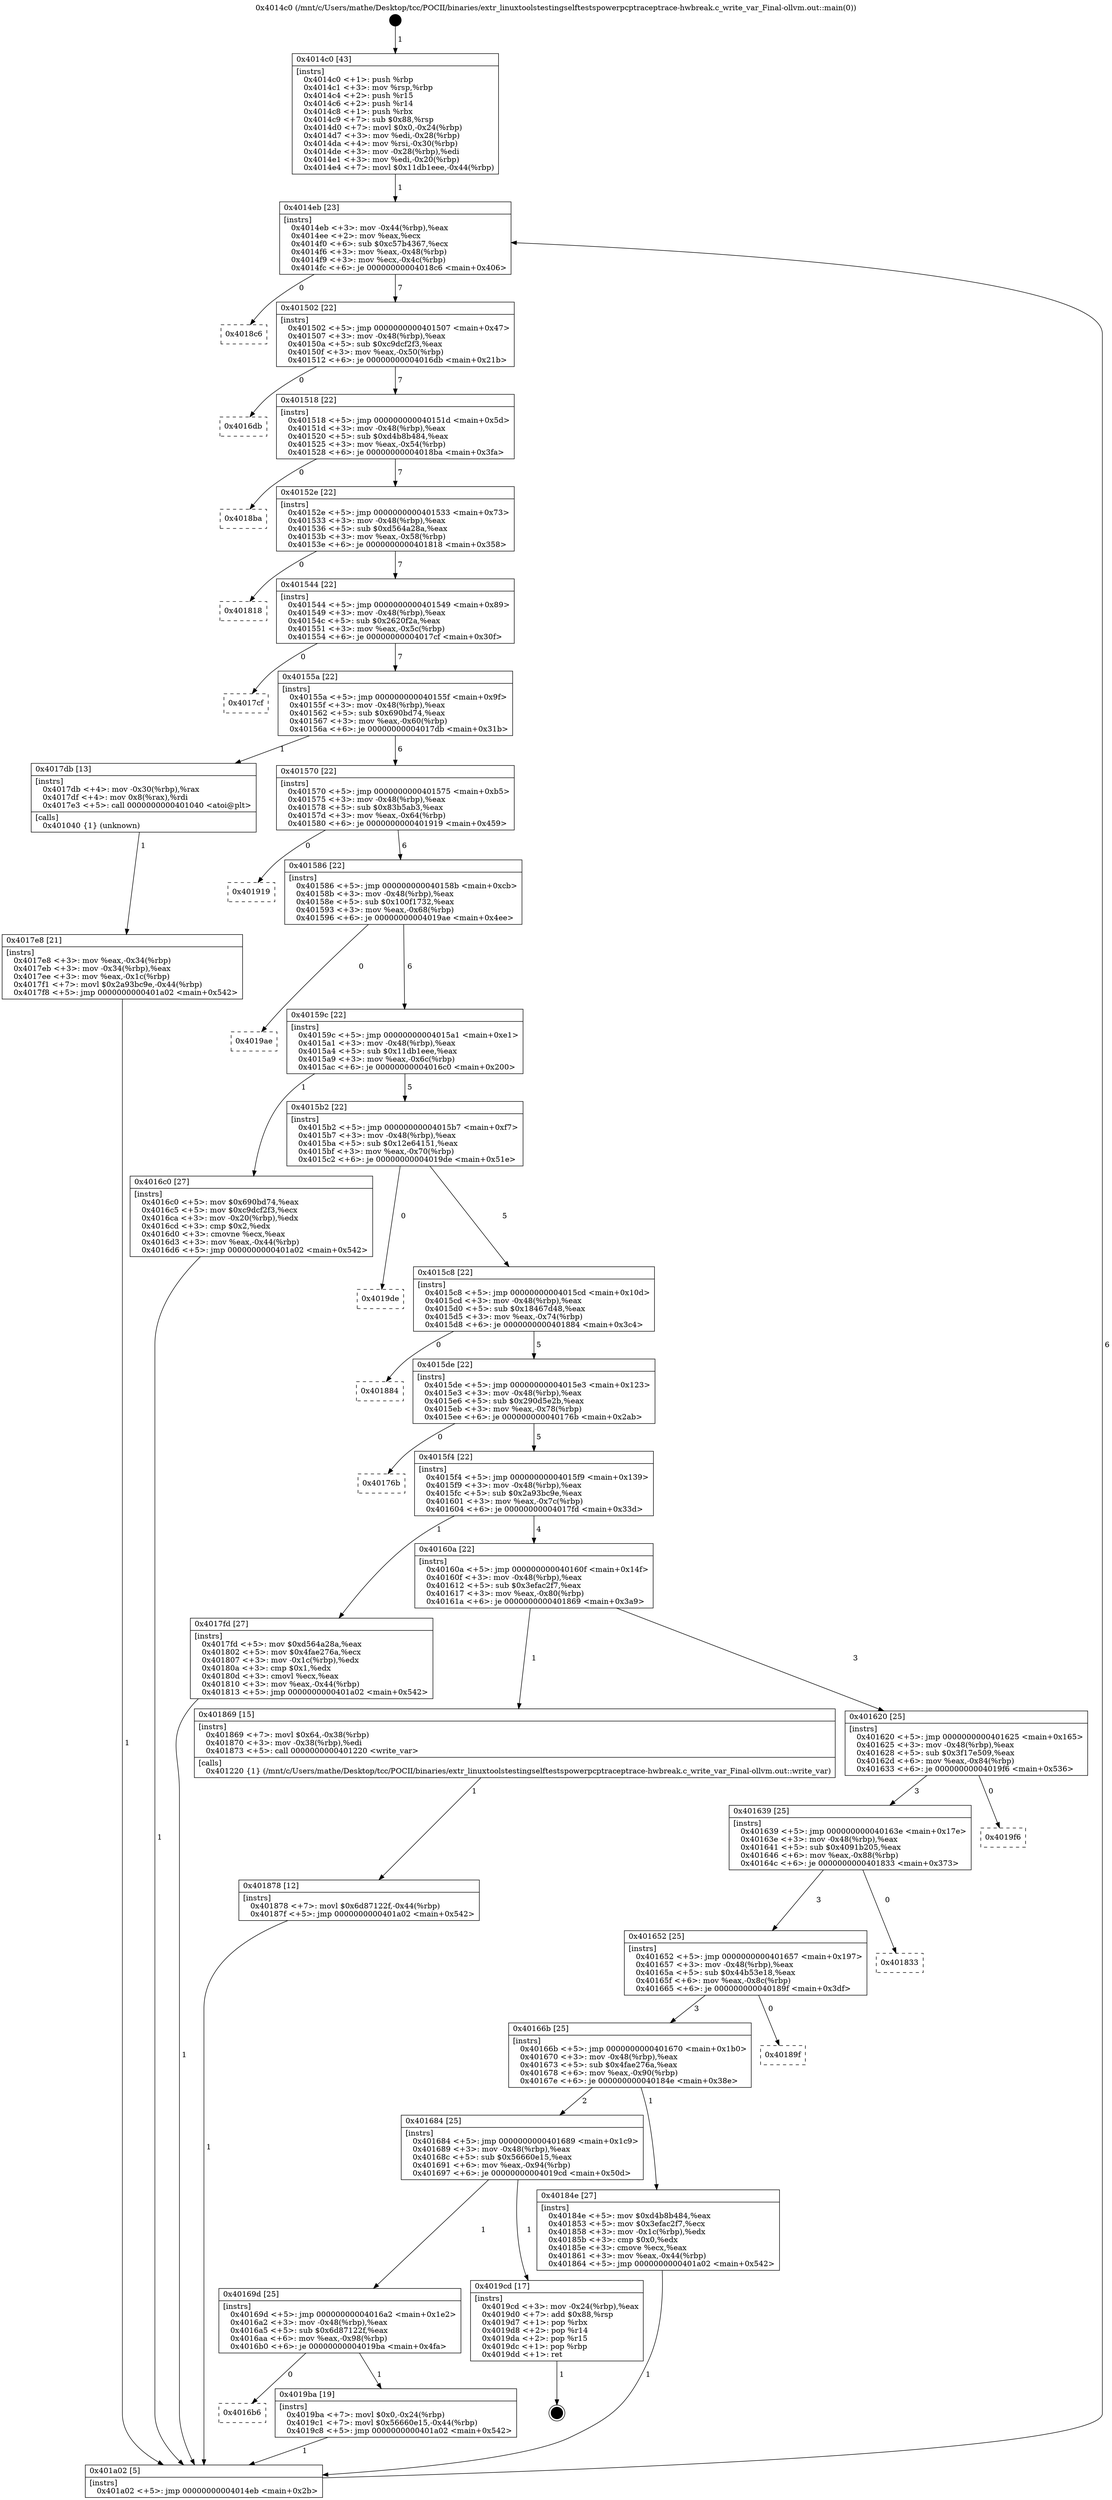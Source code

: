 digraph "0x4014c0" {
  label = "0x4014c0 (/mnt/c/Users/mathe/Desktop/tcc/POCII/binaries/extr_linuxtoolstestingselftestspowerpcptraceptrace-hwbreak.c_write_var_Final-ollvm.out::main(0))"
  labelloc = "t"
  node[shape=record]

  Entry [label="",width=0.3,height=0.3,shape=circle,fillcolor=black,style=filled]
  "0x4014eb" [label="{
     0x4014eb [23]\l
     | [instrs]\l
     &nbsp;&nbsp;0x4014eb \<+3\>: mov -0x44(%rbp),%eax\l
     &nbsp;&nbsp;0x4014ee \<+2\>: mov %eax,%ecx\l
     &nbsp;&nbsp;0x4014f0 \<+6\>: sub $0xc57b4367,%ecx\l
     &nbsp;&nbsp;0x4014f6 \<+3\>: mov %eax,-0x48(%rbp)\l
     &nbsp;&nbsp;0x4014f9 \<+3\>: mov %ecx,-0x4c(%rbp)\l
     &nbsp;&nbsp;0x4014fc \<+6\>: je 00000000004018c6 \<main+0x406\>\l
  }"]
  "0x4018c6" [label="{
     0x4018c6\l
  }", style=dashed]
  "0x401502" [label="{
     0x401502 [22]\l
     | [instrs]\l
     &nbsp;&nbsp;0x401502 \<+5\>: jmp 0000000000401507 \<main+0x47\>\l
     &nbsp;&nbsp;0x401507 \<+3\>: mov -0x48(%rbp),%eax\l
     &nbsp;&nbsp;0x40150a \<+5\>: sub $0xc9dcf2f3,%eax\l
     &nbsp;&nbsp;0x40150f \<+3\>: mov %eax,-0x50(%rbp)\l
     &nbsp;&nbsp;0x401512 \<+6\>: je 00000000004016db \<main+0x21b\>\l
  }"]
  Exit [label="",width=0.3,height=0.3,shape=circle,fillcolor=black,style=filled,peripheries=2]
  "0x4016db" [label="{
     0x4016db\l
  }", style=dashed]
  "0x401518" [label="{
     0x401518 [22]\l
     | [instrs]\l
     &nbsp;&nbsp;0x401518 \<+5\>: jmp 000000000040151d \<main+0x5d\>\l
     &nbsp;&nbsp;0x40151d \<+3\>: mov -0x48(%rbp),%eax\l
     &nbsp;&nbsp;0x401520 \<+5\>: sub $0xd4b8b484,%eax\l
     &nbsp;&nbsp;0x401525 \<+3\>: mov %eax,-0x54(%rbp)\l
     &nbsp;&nbsp;0x401528 \<+6\>: je 00000000004018ba \<main+0x3fa\>\l
  }"]
  "0x4016b6" [label="{
     0x4016b6\l
  }", style=dashed]
  "0x4018ba" [label="{
     0x4018ba\l
  }", style=dashed]
  "0x40152e" [label="{
     0x40152e [22]\l
     | [instrs]\l
     &nbsp;&nbsp;0x40152e \<+5\>: jmp 0000000000401533 \<main+0x73\>\l
     &nbsp;&nbsp;0x401533 \<+3\>: mov -0x48(%rbp),%eax\l
     &nbsp;&nbsp;0x401536 \<+5\>: sub $0xd564a28a,%eax\l
     &nbsp;&nbsp;0x40153b \<+3\>: mov %eax,-0x58(%rbp)\l
     &nbsp;&nbsp;0x40153e \<+6\>: je 0000000000401818 \<main+0x358\>\l
  }"]
  "0x4019ba" [label="{
     0x4019ba [19]\l
     | [instrs]\l
     &nbsp;&nbsp;0x4019ba \<+7\>: movl $0x0,-0x24(%rbp)\l
     &nbsp;&nbsp;0x4019c1 \<+7\>: movl $0x56660e15,-0x44(%rbp)\l
     &nbsp;&nbsp;0x4019c8 \<+5\>: jmp 0000000000401a02 \<main+0x542\>\l
  }"]
  "0x401818" [label="{
     0x401818\l
  }", style=dashed]
  "0x401544" [label="{
     0x401544 [22]\l
     | [instrs]\l
     &nbsp;&nbsp;0x401544 \<+5\>: jmp 0000000000401549 \<main+0x89\>\l
     &nbsp;&nbsp;0x401549 \<+3\>: mov -0x48(%rbp),%eax\l
     &nbsp;&nbsp;0x40154c \<+5\>: sub $0x2620f2a,%eax\l
     &nbsp;&nbsp;0x401551 \<+3\>: mov %eax,-0x5c(%rbp)\l
     &nbsp;&nbsp;0x401554 \<+6\>: je 00000000004017cf \<main+0x30f\>\l
  }"]
  "0x40169d" [label="{
     0x40169d [25]\l
     | [instrs]\l
     &nbsp;&nbsp;0x40169d \<+5\>: jmp 00000000004016a2 \<main+0x1e2\>\l
     &nbsp;&nbsp;0x4016a2 \<+3\>: mov -0x48(%rbp),%eax\l
     &nbsp;&nbsp;0x4016a5 \<+5\>: sub $0x6d87122f,%eax\l
     &nbsp;&nbsp;0x4016aa \<+6\>: mov %eax,-0x98(%rbp)\l
     &nbsp;&nbsp;0x4016b0 \<+6\>: je 00000000004019ba \<main+0x4fa\>\l
  }"]
  "0x4017cf" [label="{
     0x4017cf\l
  }", style=dashed]
  "0x40155a" [label="{
     0x40155a [22]\l
     | [instrs]\l
     &nbsp;&nbsp;0x40155a \<+5\>: jmp 000000000040155f \<main+0x9f\>\l
     &nbsp;&nbsp;0x40155f \<+3\>: mov -0x48(%rbp),%eax\l
     &nbsp;&nbsp;0x401562 \<+5\>: sub $0x690bd74,%eax\l
     &nbsp;&nbsp;0x401567 \<+3\>: mov %eax,-0x60(%rbp)\l
     &nbsp;&nbsp;0x40156a \<+6\>: je 00000000004017db \<main+0x31b\>\l
  }"]
  "0x4019cd" [label="{
     0x4019cd [17]\l
     | [instrs]\l
     &nbsp;&nbsp;0x4019cd \<+3\>: mov -0x24(%rbp),%eax\l
     &nbsp;&nbsp;0x4019d0 \<+7\>: add $0x88,%rsp\l
     &nbsp;&nbsp;0x4019d7 \<+1\>: pop %rbx\l
     &nbsp;&nbsp;0x4019d8 \<+2\>: pop %r14\l
     &nbsp;&nbsp;0x4019da \<+2\>: pop %r15\l
     &nbsp;&nbsp;0x4019dc \<+1\>: pop %rbp\l
     &nbsp;&nbsp;0x4019dd \<+1\>: ret\l
  }"]
  "0x4017db" [label="{
     0x4017db [13]\l
     | [instrs]\l
     &nbsp;&nbsp;0x4017db \<+4\>: mov -0x30(%rbp),%rax\l
     &nbsp;&nbsp;0x4017df \<+4\>: mov 0x8(%rax),%rdi\l
     &nbsp;&nbsp;0x4017e3 \<+5\>: call 0000000000401040 \<atoi@plt\>\l
     | [calls]\l
     &nbsp;&nbsp;0x401040 \{1\} (unknown)\l
  }"]
  "0x401570" [label="{
     0x401570 [22]\l
     | [instrs]\l
     &nbsp;&nbsp;0x401570 \<+5\>: jmp 0000000000401575 \<main+0xb5\>\l
     &nbsp;&nbsp;0x401575 \<+3\>: mov -0x48(%rbp),%eax\l
     &nbsp;&nbsp;0x401578 \<+5\>: sub $0x83b5ab3,%eax\l
     &nbsp;&nbsp;0x40157d \<+3\>: mov %eax,-0x64(%rbp)\l
     &nbsp;&nbsp;0x401580 \<+6\>: je 0000000000401919 \<main+0x459\>\l
  }"]
  "0x401878" [label="{
     0x401878 [12]\l
     | [instrs]\l
     &nbsp;&nbsp;0x401878 \<+7\>: movl $0x6d87122f,-0x44(%rbp)\l
     &nbsp;&nbsp;0x40187f \<+5\>: jmp 0000000000401a02 \<main+0x542\>\l
  }"]
  "0x401919" [label="{
     0x401919\l
  }", style=dashed]
  "0x401586" [label="{
     0x401586 [22]\l
     | [instrs]\l
     &nbsp;&nbsp;0x401586 \<+5\>: jmp 000000000040158b \<main+0xcb\>\l
     &nbsp;&nbsp;0x40158b \<+3\>: mov -0x48(%rbp),%eax\l
     &nbsp;&nbsp;0x40158e \<+5\>: sub $0x100f1732,%eax\l
     &nbsp;&nbsp;0x401593 \<+3\>: mov %eax,-0x68(%rbp)\l
     &nbsp;&nbsp;0x401596 \<+6\>: je 00000000004019ae \<main+0x4ee\>\l
  }"]
  "0x401684" [label="{
     0x401684 [25]\l
     | [instrs]\l
     &nbsp;&nbsp;0x401684 \<+5\>: jmp 0000000000401689 \<main+0x1c9\>\l
     &nbsp;&nbsp;0x401689 \<+3\>: mov -0x48(%rbp),%eax\l
     &nbsp;&nbsp;0x40168c \<+5\>: sub $0x56660e15,%eax\l
     &nbsp;&nbsp;0x401691 \<+6\>: mov %eax,-0x94(%rbp)\l
     &nbsp;&nbsp;0x401697 \<+6\>: je 00000000004019cd \<main+0x50d\>\l
  }"]
  "0x4019ae" [label="{
     0x4019ae\l
  }", style=dashed]
  "0x40159c" [label="{
     0x40159c [22]\l
     | [instrs]\l
     &nbsp;&nbsp;0x40159c \<+5\>: jmp 00000000004015a1 \<main+0xe1\>\l
     &nbsp;&nbsp;0x4015a1 \<+3\>: mov -0x48(%rbp),%eax\l
     &nbsp;&nbsp;0x4015a4 \<+5\>: sub $0x11db1eee,%eax\l
     &nbsp;&nbsp;0x4015a9 \<+3\>: mov %eax,-0x6c(%rbp)\l
     &nbsp;&nbsp;0x4015ac \<+6\>: je 00000000004016c0 \<main+0x200\>\l
  }"]
  "0x40184e" [label="{
     0x40184e [27]\l
     | [instrs]\l
     &nbsp;&nbsp;0x40184e \<+5\>: mov $0xd4b8b484,%eax\l
     &nbsp;&nbsp;0x401853 \<+5\>: mov $0x3efac2f7,%ecx\l
     &nbsp;&nbsp;0x401858 \<+3\>: mov -0x1c(%rbp),%edx\l
     &nbsp;&nbsp;0x40185b \<+3\>: cmp $0x0,%edx\l
     &nbsp;&nbsp;0x40185e \<+3\>: cmove %ecx,%eax\l
     &nbsp;&nbsp;0x401861 \<+3\>: mov %eax,-0x44(%rbp)\l
     &nbsp;&nbsp;0x401864 \<+5\>: jmp 0000000000401a02 \<main+0x542\>\l
  }"]
  "0x4016c0" [label="{
     0x4016c0 [27]\l
     | [instrs]\l
     &nbsp;&nbsp;0x4016c0 \<+5\>: mov $0x690bd74,%eax\l
     &nbsp;&nbsp;0x4016c5 \<+5\>: mov $0xc9dcf2f3,%ecx\l
     &nbsp;&nbsp;0x4016ca \<+3\>: mov -0x20(%rbp),%edx\l
     &nbsp;&nbsp;0x4016cd \<+3\>: cmp $0x2,%edx\l
     &nbsp;&nbsp;0x4016d0 \<+3\>: cmovne %ecx,%eax\l
     &nbsp;&nbsp;0x4016d3 \<+3\>: mov %eax,-0x44(%rbp)\l
     &nbsp;&nbsp;0x4016d6 \<+5\>: jmp 0000000000401a02 \<main+0x542\>\l
  }"]
  "0x4015b2" [label="{
     0x4015b2 [22]\l
     | [instrs]\l
     &nbsp;&nbsp;0x4015b2 \<+5\>: jmp 00000000004015b7 \<main+0xf7\>\l
     &nbsp;&nbsp;0x4015b7 \<+3\>: mov -0x48(%rbp),%eax\l
     &nbsp;&nbsp;0x4015ba \<+5\>: sub $0x12e64151,%eax\l
     &nbsp;&nbsp;0x4015bf \<+3\>: mov %eax,-0x70(%rbp)\l
     &nbsp;&nbsp;0x4015c2 \<+6\>: je 00000000004019de \<main+0x51e\>\l
  }"]
  "0x401a02" [label="{
     0x401a02 [5]\l
     | [instrs]\l
     &nbsp;&nbsp;0x401a02 \<+5\>: jmp 00000000004014eb \<main+0x2b\>\l
  }"]
  "0x4014c0" [label="{
     0x4014c0 [43]\l
     | [instrs]\l
     &nbsp;&nbsp;0x4014c0 \<+1\>: push %rbp\l
     &nbsp;&nbsp;0x4014c1 \<+3\>: mov %rsp,%rbp\l
     &nbsp;&nbsp;0x4014c4 \<+2\>: push %r15\l
     &nbsp;&nbsp;0x4014c6 \<+2\>: push %r14\l
     &nbsp;&nbsp;0x4014c8 \<+1\>: push %rbx\l
     &nbsp;&nbsp;0x4014c9 \<+7\>: sub $0x88,%rsp\l
     &nbsp;&nbsp;0x4014d0 \<+7\>: movl $0x0,-0x24(%rbp)\l
     &nbsp;&nbsp;0x4014d7 \<+3\>: mov %edi,-0x28(%rbp)\l
     &nbsp;&nbsp;0x4014da \<+4\>: mov %rsi,-0x30(%rbp)\l
     &nbsp;&nbsp;0x4014de \<+3\>: mov -0x28(%rbp),%edi\l
     &nbsp;&nbsp;0x4014e1 \<+3\>: mov %edi,-0x20(%rbp)\l
     &nbsp;&nbsp;0x4014e4 \<+7\>: movl $0x11db1eee,-0x44(%rbp)\l
  }"]
  "0x4017e8" [label="{
     0x4017e8 [21]\l
     | [instrs]\l
     &nbsp;&nbsp;0x4017e8 \<+3\>: mov %eax,-0x34(%rbp)\l
     &nbsp;&nbsp;0x4017eb \<+3\>: mov -0x34(%rbp),%eax\l
     &nbsp;&nbsp;0x4017ee \<+3\>: mov %eax,-0x1c(%rbp)\l
     &nbsp;&nbsp;0x4017f1 \<+7\>: movl $0x2a93bc9e,-0x44(%rbp)\l
     &nbsp;&nbsp;0x4017f8 \<+5\>: jmp 0000000000401a02 \<main+0x542\>\l
  }"]
  "0x40166b" [label="{
     0x40166b [25]\l
     | [instrs]\l
     &nbsp;&nbsp;0x40166b \<+5\>: jmp 0000000000401670 \<main+0x1b0\>\l
     &nbsp;&nbsp;0x401670 \<+3\>: mov -0x48(%rbp),%eax\l
     &nbsp;&nbsp;0x401673 \<+5\>: sub $0x4fae276a,%eax\l
     &nbsp;&nbsp;0x401678 \<+6\>: mov %eax,-0x90(%rbp)\l
     &nbsp;&nbsp;0x40167e \<+6\>: je 000000000040184e \<main+0x38e\>\l
  }"]
  "0x4019de" [label="{
     0x4019de\l
  }", style=dashed]
  "0x4015c8" [label="{
     0x4015c8 [22]\l
     | [instrs]\l
     &nbsp;&nbsp;0x4015c8 \<+5\>: jmp 00000000004015cd \<main+0x10d\>\l
     &nbsp;&nbsp;0x4015cd \<+3\>: mov -0x48(%rbp),%eax\l
     &nbsp;&nbsp;0x4015d0 \<+5\>: sub $0x18467d48,%eax\l
     &nbsp;&nbsp;0x4015d5 \<+3\>: mov %eax,-0x74(%rbp)\l
     &nbsp;&nbsp;0x4015d8 \<+6\>: je 0000000000401884 \<main+0x3c4\>\l
  }"]
  "0x40189f" [label="{
     0x40189f\l
  }", style=dashed]
  "0x401884" [label="{
     0x401884\l
  }", style=dashed]
  "0x4015de" [label="{
     0x4015de [22]\l
     | [instrs]\l
     &nbsp;&nbsp;0x4015de \<+5\>: jmp 00000000004015e3 \<main+0x123\>\l
     &nbsp;&nbsp;0x4015e3 \<+3\>: mov -0x48(%rbp),%eax\l
     &nbsp;&nbsp;0x4015e6 \<+5\>: sub $0x290d5e2b,%eax\l
     &nbsp;&nbsp;0x4015eb \<+3\>: mov %eax,-0x78(%rbp)\l
     &nbsp;&nbsp;0x4015ee \<+6\>: je 000000000040176b \<main+0x2ab\>\l
  }"]
  "0x401652" [label="{
     0x401652 [25]\l
     | [instrs]\l
     &nbsp;&nbsp;0x401652 \<+5\>: jmp 0000000000401657 \<main+0x197\>\l
     &nbsp;&nbsp;0x401657 \<+3\>: mov -0x48(%rbp),%eax\l
     &nbsp;&nbsp;0x40165a \<+5\>: sub $0x44b53e18,%eax\l
     &nbsp;&nbsp;0x40165f \<+6\>: mov %eax,-0x8c(%rbp)\l
     &nbsp;&nbsp;0x401665 \<+6\>: je 000000000040189f \<main+0x3df\>\l
  }"]
  "0x40176b" [label="{
     0x40176b\l
  }", style=dashed]
  "0x4015f4" [label="{
     0x4015f4 [22]\l
     | [instrs]\l
     &nbsp;&nbsp;0x4015f4 \<+5\>: jmp 00000000004015f9 \<main+0x139\>\l
     &nbsp;&nbsp;0x4015f9 \<+3\>: mov -0x48(%rbp),%eax\l
     &nbsp;&nbsp;0x4015fc \<+5\>: sub $0x2a93bc9e,%eax\l
     &nbsp;&nbsp;0x401601 \<+3\>: mov %eax,-0x7c(%rbp)\l
     &nbsp;&nbsp;0x401604 \<+6\>: je 00000000004017fd \<main+0x33d\>\l
  }"]
  "0x401833" [label="{
     0x401833\l
  }", style=dashed]
  "0x4017fd" [label="{
     0x4017fd [27]\l
     | [instrs]\l
     &nbsp;&nbsp;0x4017fd \<+5\>: mov $0xd564a28a,%eax\l
     &nbsp;&nbsp;0x401802 \<+5\>: mov $0x4fae276a,%ecx\l
     &nbsp;&nbsp;0x401807 \<+3\>: mov -0x1c(%rbp),%edx\l
     &nbsp;&nbsp;0x40180a \<+3\>: cmp $0x1,%edx\l
     &nbsp;&nbsp;0x40180d \<+3\>: cmovl %ecx,%eax\l
     &nbsp;&nbsp;0x401810 \<+3\>: mov %eax,-0x44(%rbp)\l
     &nbsp;&nbsp;0x401813 \<+5\>: jmp 0000000000401a02 \<main+0x542\>\l
  }"]
  "0x40160a" [label="{
     0x40160a [22]\l
     | [instrs]\l
     &nbsp;&nbsp;0x40160a \<+5\>: jmp 000000000040160f \<main+0x14f\>\l
     &nbsp;&nbsp;0x40160f \<+3\>: mov -0x48(%rbp),%eax\l
     &nbsp;&nbsp;0x401612 \<+5\>: sub $0x3efac2f7,%eax\l
     &nbsp;&nbsp;0x401617 \<+3\>: mov %eax,-0x80(%rbp)\l
     &nbsp;&nbsp;0x40161a \<+6\>: je 0000000000401869 \<main+0x3a9\>\l
  }"]
  "0x401639" [label="{
     0x401639 [25]\l
     | [instrs]\l
     &nbsp;&nbsp;0x401639 \<+5\>: jmp 000000000040163e \<main+0x17e\>\l
     &nbsp;&nbsp;0x40163e \<+3\>: mov -0x48(%rbp),%eax\l
     &nbsp;&nbsp;0x401641 \<+5\>: sub $0x4091b205,%eax\l
     &nbsp;&nbsp;0x401646 \<+6\>: mov %eax,-0x88(%rbp)\l
     &nbsp;&nbsp;0x40164c \<+6\>: je 0000000000401833 \<main+0x373\>\l
  }"]
  "0x401869" [label="{
     0x401869 [15]\l
     | [instrs]\l
     &nbsp;&nbsp;0x401869 \<+7\>: movl $0x64,-0x38(%rbp)\l
     &nbsp;&nbsp;0x401870 \<+3\>: mov -0x38(%rbp),%edi\l
     &nbsp;&nbsp;0x401873 \<+5\>: call 0000000000401220 \<write_var\>\l
     | [calls]\l
     &nbsp;&nbsp;0x401220 \{1\} (/mnt/c/Users/mathe/Desktop/tcc/POCII/binaries/extr_linuxtoolstestingselftestspowerpcptraceptrace-hwbreak.c_write_var_Final-ollvm.out::write_var)\l
  }"]
  "0x401620" [label="{
     0x401620 [25]\l
     | [instrs]\l
     &nbsp;&nbsp;0x401620 \<+5\>: jmp 0000000000401625 \<main+0x165\>\l
     &nbsp;&nbsp;0x401625 \<+3\>: mov -0x48(%rbp),%eax\l
     &nbsp;&nbsp;0x401628 \<+5\>: sub $0x3f17e509,%eax\l
     &nbsp;&nbsp;0x40162d \<+6\>: mov %eax,-0x84(%rbp)\l
     &nbsp;&nbsp;0x401633 \<+6\>: je 00000000004019f6 \<main+0x536\>\l
  }"]
  "0x4019f6" [label="{
     0x4019f6\l
  }", style=dashed]
  Entry -> "0x4014c0" [label=" 1"]
  "0x4014eb" -> "0x4018c6" [label=" 0"]
  "0x4014eb" -> "0x401502" [label=" 7"]
  "0x4019cd" -> Exit [label=" 1"]
  "0x401502" -> "0x4016db" [label=" 0"]
  "0x401502" -> "0x401518" [label=" 7"]
  "0x4019ba" -> "0x401a02" [label=" 1"]
  "0x401518" -> "0x4018ba" [label=" 0"]
  "0x401518" -> "0x40152e" [label=" 7"]
  "0x40169d" -> "0x4016b6" [label=" 0"]
  "0x40152e" -> "0x401818" [label=" 0"]
  "0x40152e" -> "0x401544" [label=" 7"]
  "0x40169d" -> "0x4019ba" [label=" 1"]
  "0x401544" -> "0x4017cf" [label=" 0"]
  "0x401544" -> "0x40155a" [label=" 7"]
  "0x401684" -> "0x40169d" [label=" 1"]
  "0x40155a" -> "0x4017db" [label=" 1"]
  "0x40155a" -> "0x401570" [label=" 6"]
  "0x401684" -> "0x4019cd" [label=" 1"]
  "0x401570" -> "0x401919" [label=" 0"]
  "0x401570" -> "0x401586" [label=" 6"]
  "0x401878" -> "0x401a02" [label=" 1"]
  "0x401586" -> "0x4019ae" [label=" 0"]
  "0x401586" -> "0x40159c" [label=" 6"]
  "0x401869" -> "0x401878" [label=" 1"]
  "0x40159c" -> "0x4016c0" [label=" 1"]
  "0x40159c" -> "0x4015b2" [label=" 5"]
  "0x4016c0" -> "0x401a02" [label=" 1"]
  "0x4014c0" -> "0x4014eb" [label=" 1"]
  "0x401a02" -> "0x4014eb" [label=" 6"]
  "0x4017db" -> "0x4017e8" [label=" 1"]
  "0x4017e8" -> "0x401a02" [label=" 1"]
  "0x40184e" -> "0x401a02" [label=" 1"]
  "0x4015b2" -> "0x4019de" [label=" 0"]
  "0x4015b2" -> "0x4015c8" [label=" 5"]
  "0x40166b" -> "0x40184e" [label=" 1"]
  "0x4015c8" -> "0x401884" [label=" 0"]
  "0x4015c8" -> "0x4015de" [label=" 5"]
  "0x40166b" -> "0x401684" [label=" 2"]
  "0x4015de" -> "0x40176b" [label=" 0"]
  "0x4015de" -> "0x4015f4" [label=" 5"]
  "0x401652" -> "0x40189f" [label=" 0"]
  "0x4015f4" -> "0x4017fd" [label=" 1"]
  "0x4015f4" -> "0x40160a" [label=" 4"]
  "0x4017fd" -> "0x401a02" [label=" 1"]
  "0x401652" -> "0x40166b" [label=" 3"]
  "0x40160a" -> "0x401869" [label=" 1"]
  "0x40160a" -> "0x401620" [label=" 3"]
  "0x401639" -> "0x401833" [label=" 0"]
  "0x401620" -> "0x4019f6" [label=" 0"]
  "0x401620" -> "0x401639" [label=" 3"]
  "0x401639" -> "0x401652" [label=" 3"]
}
